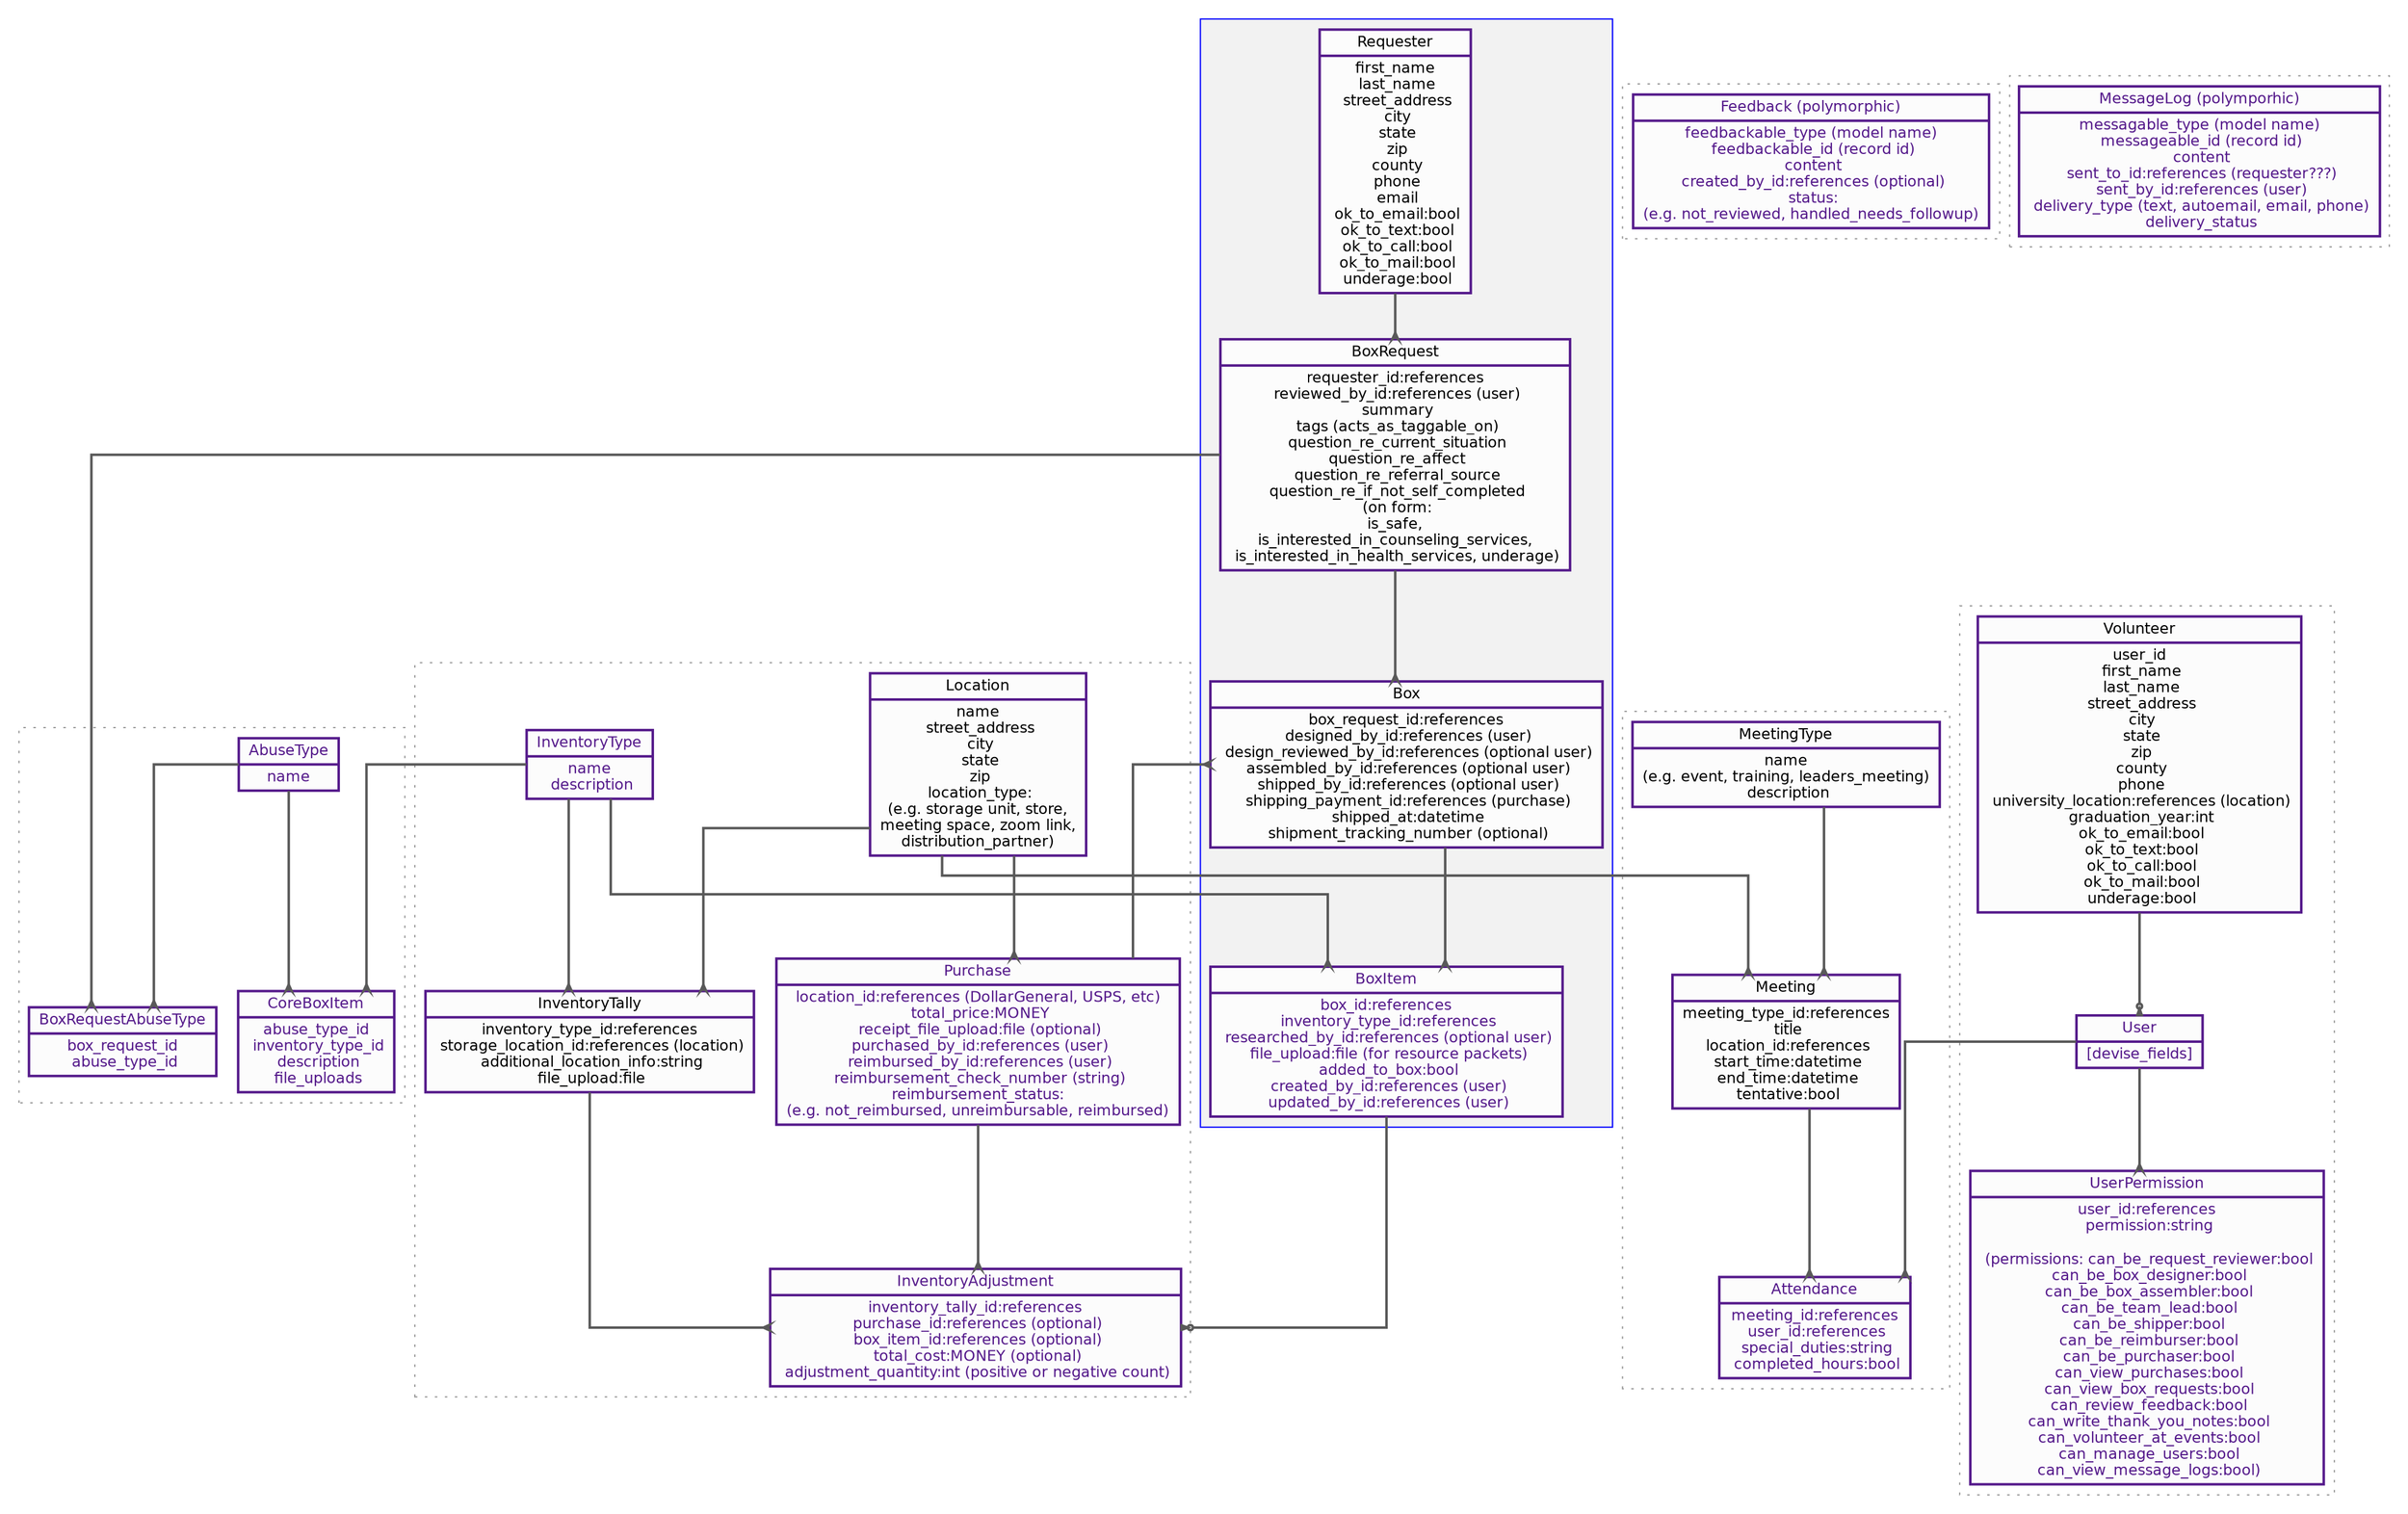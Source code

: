 digraph G {

    ///// start styles
        // rankdir=LR
        graph [fontname="helvetica",fontsize=14,splines=ortho,pad=0.1,compound=true,color="grey60",fontcolor="grey10",fillcolor=grey95,style="filled"];
        node [fontname="helvetica",fontsize=12,color=purple4,shape=box,style="filled",fontcolor=purple4,fillcolor=grey99,penwidth=2];
        edge [fontname="helvetica",color=grey35,fontcolor=black,arrowhead="normal",penwidth=2,arrowsize=0.5];
    ///// end styles



    subgraph cluster_c3 {
        color="blue";
        Requester -> BoxRequest [arrowhead=crow];
        BoxRequest -> Box [arrowhead=crow];
        Box -> BoxItem [arrowhead=crow];
    }


    subgraph cluster_c0 {
        AbuseType -> CoreBoxItem [arrowhead=crow];
        AbuseType -> BoxRequestAbuseType [arrowhead=crow];
        style="dotted"
    }

    subgraph cluster_c5 {
        Volunteer -> User [arrowhead=invodot];
        User -> UserPermission [arrowhead=crow];
        style="dotted"
    }

    subgraph cluster_c7 {
            Feedback
            style="dotted"
    }

    subgraph cluster_c6 {
            MessageLog
            style="dotted"
    }

    subgraph cluster_c4 {
        MeetingType -> Meeting [arrowhead=crow];
        Meeting -> Attendance  [arrowhead=crow];
        style="dotted"
    }

    subgraph cluster_c2 {
            InventoryType -> InventoryTally [arrowhead=crow];
            InventoryTally -> InventoryAdjustment [arrowhead=crow];
            Purchase;
            Location;
            style="dotted"
            node [color=blue, style=filled, fontcolor=black]
        }


    //   subgraph cluster_c7 {
    //     Location;
    //     style="dotted"
    // }


    InventoryType -> CoreBoxItem [arrowhead=crow];
    BoxItem -> InventoryAdjustment [arrowhead=invodot];
    InventoryType -> BoxItem [arrowhead=crow];
    Purchase -> InventoryAdjustment [arrowhead=crow];
    Purchase -> Box [arrowhead=crow];
    Location -> InventoryTally [arrowhead=crow];
    Location -> Meeting [arrowhead=crow];
    Location -> Purchase [arrowhead=crow];
    BoxRequest -> BoxRequestAbuseType [arrowhead=crow];

    // User -> Person;

//      User -> BoxRequest;
//      User -> Box;
//      User -> Purchase;
//      User -> BoxItem;
//      User -> Message [arrowhead=none];
    User -> Attendance [arrowhead=crow];
    // Box -> Message [arrowhead=crow];


    //  ******RELATIONS*******

    Location [
                shape=record;
                fontcolor="black";
                label="{Location|
                    name\n
                    street_address\n
                    city\n
                    state\n
                    zip\n
                    location_type:\n(e.g. storage unit, store,\nmeeting space, zoom link,\ndistribution_partner)\n
                    }"]
    Requester [
                shape=record;
                fontcolor="black";
                label="{
                    Requester|
                    first_name\n
                    last_name\n
                    street_address\n
                    city\n
                    state\n
                    zip\n
                    county\n
                    phone\n
                    email\n
                    ok_to_email:bool\n
                    ok_to_text:bool\n
                    ok_to_call:bool\n
                    ok_to_mail:bool\n
                    underage:bool\n
                    }"]
    Volunteer [
                shape=record;
                fontcolor="black";
                label="{
                    Volunteer|
                    user_id\n
                    first_name\n
                    last_name\n
                    street_address\n
                    city\n
                    state\n
                    zip\n
                    county\n
                    phone\n
                    university_location:references (location)\n
                    graduation_year:int\n
                    ok_to_email:bool\n
                    ok_to_text:bool\n
                    ok_to_call:bool\n
                    ok_to_mail:bool\n
                    underage:bool\n
                    }"]
    AbuseType [
                shape=record;
                label="{
                    AbuseType|
                    name\n
                    }"]
    BoxRequestAbuseType [
                shape=record;
                label="{
                    BoxRequestAbuseType|
                    box_request_id\n
                    abuse_type_id\n
                    }"]
    CoreBoxItem [
                shape=record;
                label="{
                    CoreBoxItem|
                    abuse_type_id\n
                    inventory_type_id\n
                    description\n
                    file_uploads\n
                    }"]
    BoxRequest [
                shape=record;
                fontcolor="black";
                label="{BoxRequest|
                    requester_id:references\n
                    reviewed_by_id:references (user)\n
                    summary\n
                    tags (acts_as_taggable_on)\n
                    question_re_current_situation\n
                    question_re_affect\n
                    question_re_referral_source\n
                    question_re_if_not_self_completed\n
                    (on form:\nis_safe,\nis_interested_in_counseling_services,\n
                    is_interested_in_health_services, underage)
                    }"]
    Purchase [
                shape=record;
                label="{Purchase|
                    location_id:references (DollarGeneral, USPS, etc)\n
                    total_price:MONEY\n
                    receipt_file_upload:file (optional)\n
                    purchased_by_id:references (user)\n
                    reimbursed_by_id:references (user)\n
                    reimbursement_check_number (string)\n
                    reimbursement_status: \n(e.g. not_reimbursed,
                    unreimbursable, reimbursed)\n
                    }"]
    InventoryType [
                shape=record;
                label="{InventoryType|
                    name\n
                    description\n
                    }"]
    InventoryTally [
                shape=record;
                fontcolor="black";
                label="{InventoryTally|
                    inventory_type_id:references\n
                    storage_location_id:references (location)\n
                    additional_location_info:string\n
                    file_upload:file\n
                    }"]
    InventoryAdjustment [
                shape=record;
                label="{InventoryAdjustment|
                    inventory_tally_id:references\n
                    purchase_id:references (optional)\n
                    box_item_id:references (optional)\n
                    total_cost:MONEY (optional)\n
                    adjustment_quantity:int (positive or negative count)\n

                    }"]
    User [
                shape=record;
                label="{User|
                    [devise_fields]
                    }"]
    Box [
                shape=record;
                fontcolor="black";
                label="{Box|
                    box_request_id:references\n
                    designed_by_id:references (user)\n
                    design_reviewed_by_id:references (optional user)\n
                    assembled_by_id:references (optional user)\n
                    shipped_by_id:references (optional user)\n
                    shipping_payment_id:references (purchase)\n
                    shipped_at:datetime\n
                    shipment_tracking_number (optional)\n
                    }"]
    BoxItem [
                shape=record;
                label="{BoxItem|
                    box_id:references\n
                    inventory_type_id:references\n
                    researched_by_id:references (optional user)\n
                    file_upload:file (for resource packets)\n
                    added_to_box:bool\n
                    created_by_id:references (user)\n
                    updated_by_id:references (user)\n
                    }"]
    MeetingType [
                shape=record;
                fontcolor="black";
                label="{MeetingType|
                    name\n(e.g. event, training, leaders_meeting)\n
                    description\n
                    }"]
    Meeting [
                shape=record;
                fontcolor="black";
                label="{Meeting|
                    meeting_type_id:references\n
                    title\n
                    location_id:references\n
                    start_time:datetime\n
                    end_time:datetime\n
                    tentative:bool\n
                    }"]
    Attendance [
                shape=record;
                label="{Attendance|
                    meeting_id:references\n
                    user_id:references\n
                    special_duties:string\n
                    completed_hours:bool\n
                    }"]

    UserPermission [
                shape=record;
                label="{UserPermission|
                    user_id:references\n
                    permission:string\n\n
                    (permissions:
                    can_be_request_reviewer:bool\n
                    can_be_box_designer:bool\n
                    can_be_box_assembler:bool\n
                    can_be_team_lead:bool\n
                    can_be_shipper:bool\n
                    can_be_reimburser:bool\n
                    can_be_purchaser:bool\n
                    can_view_purchases:bool\n
                    can_view_box_requests:bool\n
                    can_review_feedback:bool\n
                    can_write_thank_you_notes:bool\n
                    can_volunteer_at_events:bool\n
                    can_manage_users:bool\n
                    can_view_message_logs:bool)\n
                    }"]

                     Feedback [
                shape=record;
                label="{Feedback (polymorphic)|
                    feedbackable_type (model name)\n
                    feedbackable_id (record id)\n
                    content\n
                    created_by_id:references (optional)\n
                    status:\n(e.g. not_reviewed, handled_needs_followup)\n
                    }"]
    MessageLog [
                shape=record;
                label="{MessageLog (polymporhic)|
                    messagable_type (model name)\n
                    messageable_id (record id)\n
                    content\n
                    sent_to_id:references (requester???)\n
                    sent_by_id:references (user)\n
                    delivery_type (text, autoemail, email, phone)\n
                    delivery_status\n
                    }"]


}